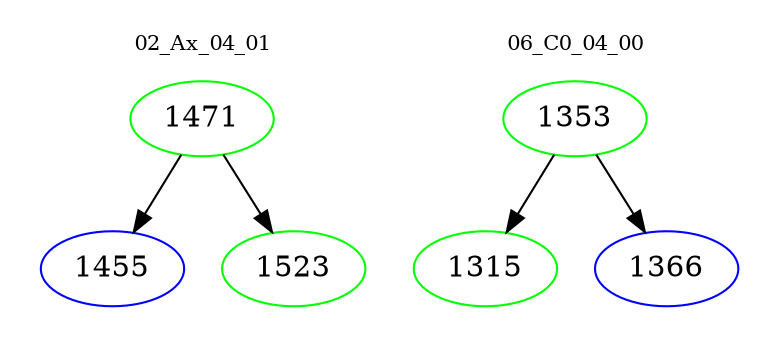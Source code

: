 digraph{
subgraph cluster_0 {
color = white
label = "02_Ax_04_01";
fontsize=10;
T0_1471 [label="1471", color="green"]
T0_1471 -> T0_1455 [color="black"]
T0_1455 [label="1455", color="blue"]
T0_1471 -> T0_1523 [color="black"]
T0_1523 [label="1523", color="green"]
}
subgraph cluster_1 {
color = white
label = "06_C0_04_00";
fontsize=10;
T1_1353 [label="1353", color="green"]
T1_1353 -> T1_1315 [color="black"]
T1_1315 [label="1315", color="green"]
T1_1353 -> T1_1366 [color="black"]
T1_1366 [label="1366", color="blue"]
}
}
